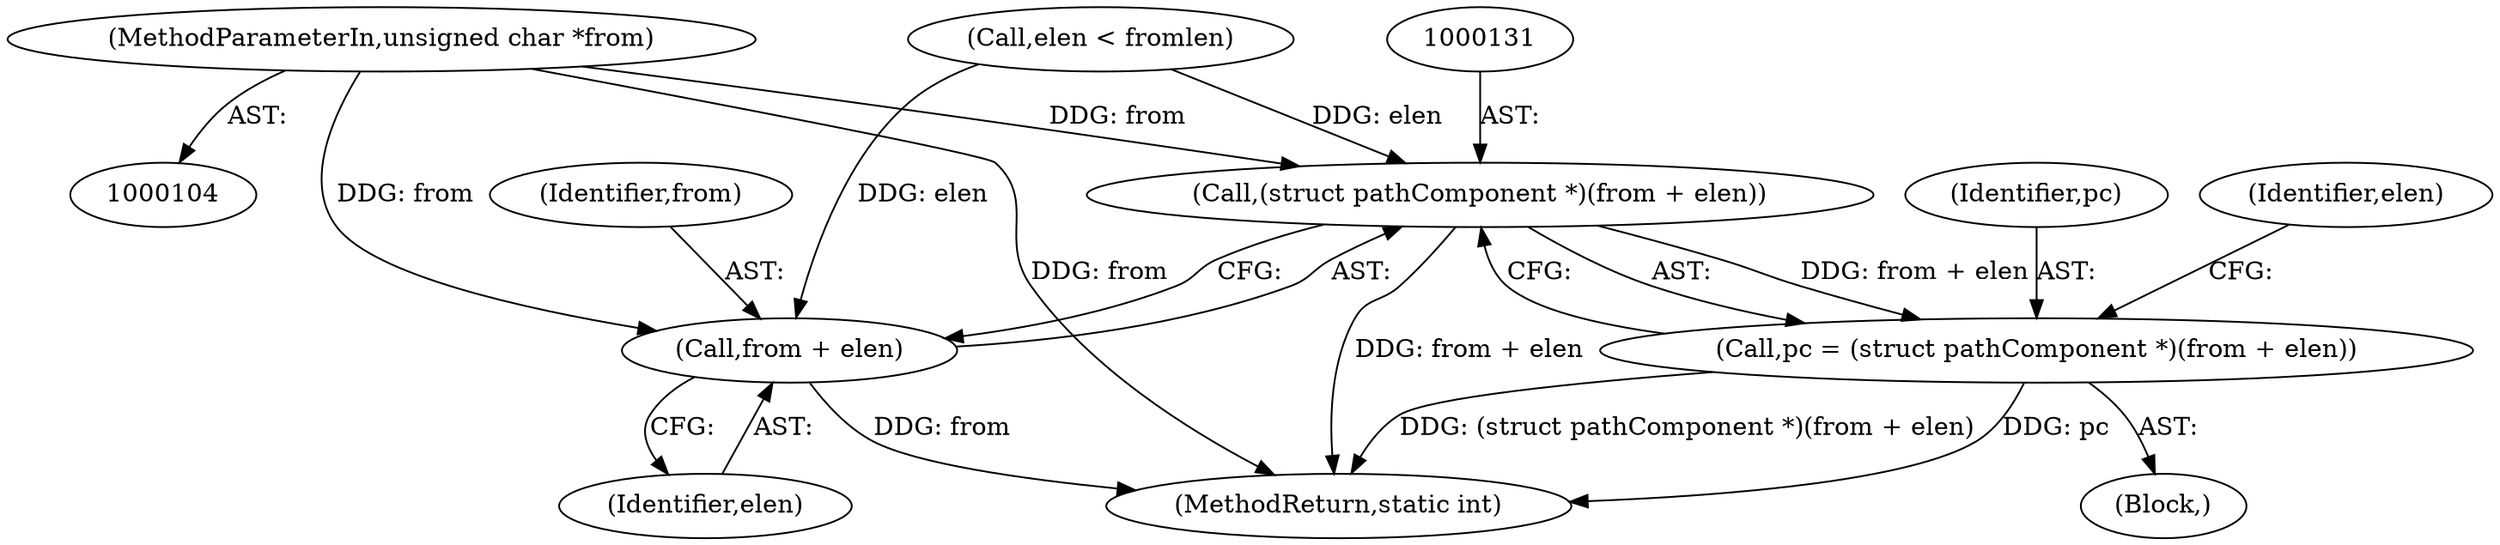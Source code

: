 digraph "0_linux_e237ec37ec154564f8690c5bd1795339955eeef9@pointer" {
"1000106" [label="(MethodParameterIn,unsigned char *from)"];
"1000130" [label="(Call,(struct pathComponent *)(from + elen))"];
"1000128" [label="(Call,pc = (struct pathComponent *)(from + elen))"];
"1000132" [label="(Call,from + elen)"];
"1000127" [label="(Block,)"];
"1000133" [label="(Identifier,from)"];
"1000281" [label="(MethodReturn,static int)"];
"1000129" [label="(Identifier,pc)"];
"1000134" [label="(Identifier,elen)"];
"1000130" [label="(Call,(struct pathComponent *)(from + elen))"];
"1000128" [label="(Call,pc = (struct pathComponent *)(from + elen))"];
"1000132" [label="(Call,from + elen)"];
"1000106" [label="(MethodParameterIn,unsigned char *from)"];
"1000124" [label="(Call,elen < fromlen)"];
"1000136" [label="(Identifier,elen)"];
"1000106" -> "1000104"  [label="AST: "];
"1000106" -> "1000281"  [label="DDG: from"];
"1000106" -> "1000130"  [label="DDG: from"];
"1000106" -> "1000132"  [label="DDG: from"];
"1000130" -> "1000128"  [label="AST: "];
"1000130" -> "1000132"  [label="CFG: "];
"1000131" -> "1000130"  [label="AST: "];
"1000132" -> "1000130"  [label="AST: "];
"1000128" -> "1000130"  [label="CFG: "];
"1000130" -> "1000281"  [label="DDG: from + elen"];
"1000130" -> "1000128"  [label="DDG: from + elen"];
"1000124" -> "1000130"  [label="DDG: elen"];
"1000128" -> "1000127"  [label="AST: "];
"1000129" -> "1000128"  [label="AST: "];
"1000136" -> "1000128"  [label="CFG: "];
"1000128" -> "1000281"  [label="DDG: (struct pathComponent *)(from + elen)"];
"1000128" -> "1000281"  [label="DDG: pc"];
"1000132" -> "1000134"  [label="CFG: "];
"1000133" -> "1000132"  [label="AST: "];
"1000134" -> "1000132"  [label="AST: "];
"1000132" -> "1000281"  [label="DDG: from"];
"1000124" -> "1000132"  [label="DDG: elen"];
}

